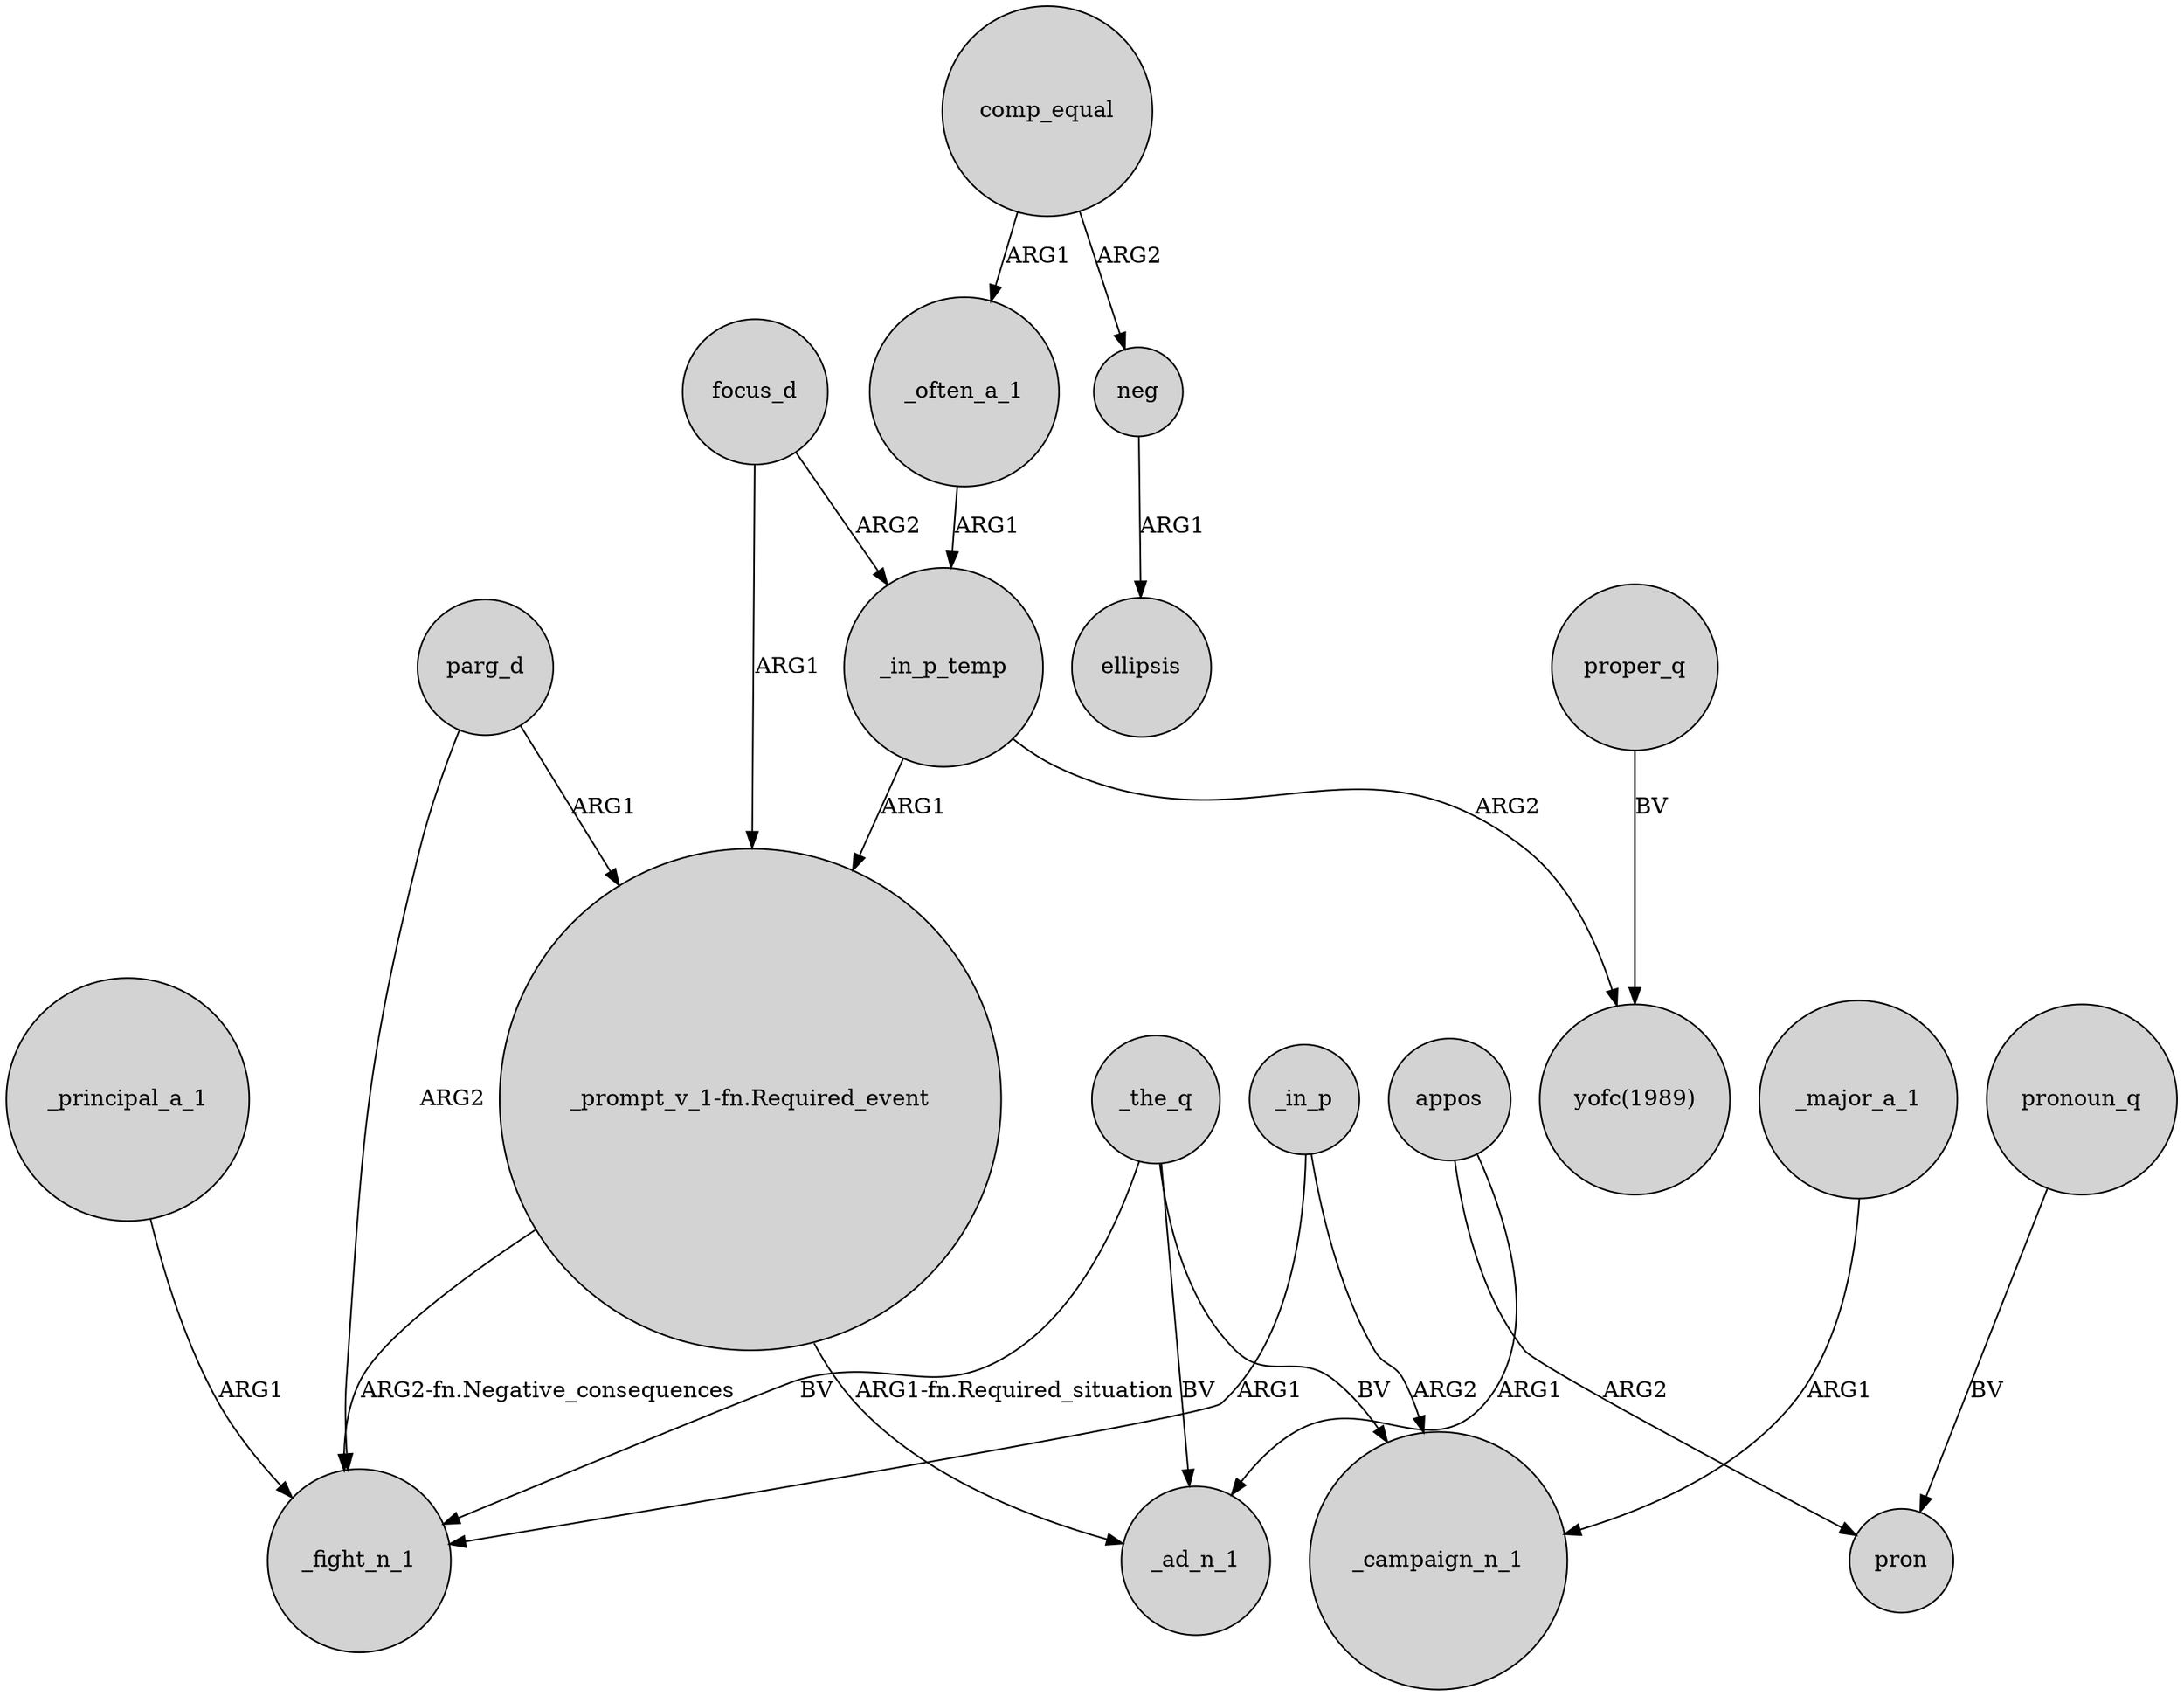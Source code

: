 digraph {
	node [shape=circle style=filled]
	_the_q -> _ad_n_1 [label=BV]
	_the_q -> _fight_n_1 [label=BV]
	_major_a_1 -> _campaign_n_1 [label=ARG1]
	parg_d -> _fight_n_1 [label=ARG2]
	"_prompt_v_1-fn.Required_event" -> _ad_n_1 [label="ARG1-fn.Required_situation"]
	"_prompt_v_1-fn.Required_event" -> _fight_n_1 [label="ARG2-fn.Negative_consequences"]
	_in_p -> _campaign_n_1 [label=ARG2]
	appos -> pron [label=ARG2]
	appos -> _ad_n_1 [label=ARG1]
	_in_p -> _fight_n_1 [label=ARG1]
	comp_equal -> neg [label=ARG2]
	proper_q -> "yofc(1989)" [label=BV]
	_in_p_temp -> "yofc(1989)" [label=ARG2]
	focus_d -> "_prompt_v_1-fn.Required_event" [label=ARG1]
	_principal_a_1 -> _fight_n_1 [label=ARG1]
	_the_q -> _campaign_n_1 [label=BV]
	parg_d -> "_prompt_v_1-fn.Required_event" [label=ARG1]
	pronoun_q -> pron [label=BV]
	comp_equal -> _often_a_1 [label=ARG1]
	_in_p_temp -> "_prompt_v_1-fn.Required_event" [label=ARG1]
	_often_a_1 -> _in_p_temp [label=ARG1]
	neg -> ellipsis [label=ARG1]
	focus_d -> _in_p_temp [label=ARG2]
}
